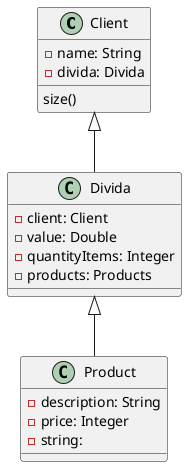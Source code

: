 @startuml
'https://plantuml.com/class-diagram

Client <|-- Divida
Divida <|-- Product

class Client {
-name: String
-divida: Divida
size()
}

class Divida {
-client: Client
-value: Double
-quantityItems: Integer
-products: Products
}

class Product {
-description: String
-price: Integer
-string:
}

@enduml